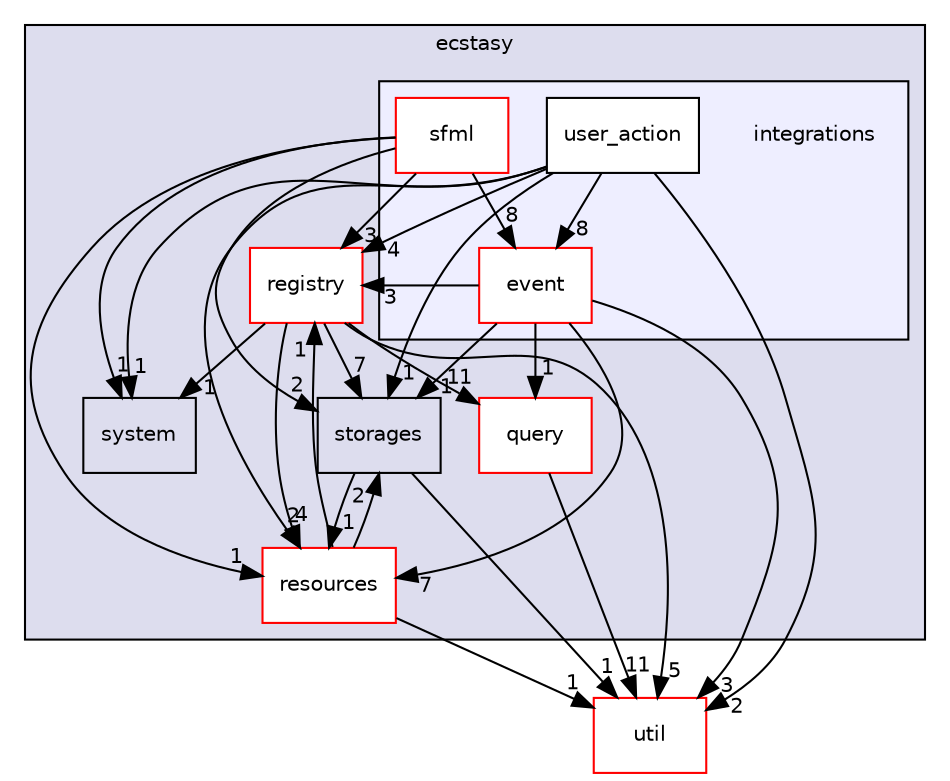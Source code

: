 digraph "src/ecstasy/integrations" {
  compound=true
  node [ fontsize="10", fontname="Helvetica"];
  edge [ labelfontsize="10", labelfontname="Helvetica"];
  subgraph clusterdir_6b0b9537e2784bce85aaa1605580a3a0 {
    graph [ bgcolor="#ddddee", pencolor="black", label="ecstasy" fontname="Helvetica", fontsize="10", URL="dir_6b0b9537e2784bce85aaa1605580a3a0.html"]
  dir_27d9dd95bf0309eb27f3bb61fbabadeb [shape=box label="registry" fillcolor="white" style="filled" color="red" URL="dir_27d9dd95bf0309eb27f3bb61fbabadeb.html"];
  dir_4a1419ba0e8125a1fc6aeccf1492e850 [shape=box label="storages" URL="dir_4a1419ba0e8125a1fc6aeccf1492e850.html"];
  dir_5392b01d02c3d4d0985a94f633790057 [shape=box label="query" fillcolor="white" style="filled" color="red" URL="dir_5392b01d02c3d4d0985a94f633790057.html"];
  dir_8c1a170fbd0a5283d7ed264cf6df56b3 [shape=box label="resources" fillcolor="white" style="filled" color="red" URL="dir_8c1a170fbd0a5283d7ed264cf6df56b3.html"];
  dir_bb1f71bfffde0d1688dd5f7686f27ec6 [shape=box label="system" URL="dir_bb1f71bfffde0d1688dd5f7686f27ec6.html"];
  subgraph clusterdir_f15917d6366dfa96c32563b53409824a {
    graph [ bgcolor="#eeeeff", pencolor="black", label="" URL="dir_f15917d6366dfa96c32563b53409824a.html"];
    dir_f15917d6366dfa96c32563b53409824a [shape=plaintext label="integrations"];
  dir_183c73d974247df0fabaedf6b9eb94ef [shape=box label="event" fillcolor="white" style="filled" color="red" URL="dir_183c73d974247df0fabaedf6b9eb94ef.html"];
  dir_51c06735119cb26e5f04dc30c3de2d57 [shape=box label="sfml" fillcolor="white" style="filled" color="red" URL="dir_51c06735119cb26e5f04dc30c3de2d57.html"];
  dir_da07c146226cec2bcba924cc27644298 [shape=box label="user_action" fillcolor="white" style="filled" URL="dir_da07c146226cec2bcba924cc27644298.html"];
  }
  }
  dir_b7878ad5ecbf2506f4125b9d34c97e45 [shape=box label="util" fillcolor="white" style="filled" color="red" URL="dir_b7878ad5ecbf2506f4125b9d34c97e45.html"];
  dir_5392b01d02c3d4d0985a94f633790057->dir_b7878ad5ecbf2506f4125b9d34c97e45 [headlabel="11", labeldistance=1.5 headhref="dir_000011_000026.html"];
  dir_4a1419ba0e8125a1fc6aeccf1492e850->dir_8c1a170fbd0a5283d7ed264cf6df56b3 [headlabel="1", labeldistance=1.5 headhref="dir_000020_000018.html"];
  dir_4a1419ba0e8125a1fc6aeccf1492e850->dir_b7878ad5ecbf2506f4125b9d34c97e45 [headlabel="1", labeldistance=1.5 headhref="dir_000020_000026.html"];
  dir_8c1a170fbd0a5283d7ed264cf6df56b3->dir_27d9dd95bf0309eb27f3bb61fbabadeb [headlabel="1", labeldistance=1.5 headhref="dir_000018_000015.html"];
  dir_8c1a170fbd0a5283d7ed264cf6df56b3->dir_4a1419ba0e8125a1fc6aeccf1492e850 [headlabel="2", labeldistance=1.5 headhref="dir_000018_000020.html"];
  dir_8c1a170fbd0a5283d7ed264cf6df56b3->dir_b7878ad5ecbf2506f4125b9d34c97e45 [headlabel="1", labeldistance=1.5 headhref="dir_000018_000026.html"];
  dir_27d9dd95bf0309eb27f3bb61fbabadeb->dir_4a1419ba0e8125a1fc6aeccf1492e850 [headlabel="7", labeldistance=1.5 headhref="dir_000015_000020.html"];
  dir_27d9dd95bf0309eb27f3bb61fbabadeb->dir_5392b01d02c3d4d0985a94f633790057 [headlabel="11", labeldistance=1.5 headhref="dir_000015_000011.html"];
  dir_27d9dd95bf0309eb27f3bb61fbabadeb->dir_8c1a170fbd0a5283d7ed264cf6df56b3 [headlabel="4", labeldistance=1.5 headhref="dir_000015_000018.html"];
  dir_27d9dd95bf0309eb27f3bb61fbabadeb->dir_b7878ad5ecbf2506f4125b9d34c97e45 [headlabel="5", labeldistance=1.5 headhref="dir_000015_000026.html"];
  dir_27d9dd95bf0309eb27f3bb61fbabadeb->dir_bb1f71bfffde0d1688dd5f7686f27ec6 [headlabel="1", labeldistance=1.5 headhref="dir_000015_000025.html"];
  dir_183c73d974247df0fabaedf6b9eb94ef->dir_27d9dd95bf0309eb27f3bb61fbabadeb [headlabel="3", labeldistance=1.5 headhref="dir_000003_000015.html"];
  dir_183c73d974247df0fabaedf6b9eb94ef->dir_4a1419ba0e8125a1fc6aeccf1492e850 [headlabel="1", labeldistance=1.5 headhref="dir_000003_000020.html"];
  dir_183c73d974247df0fabaedf6b9eb94ef->dir_5392b01d02c3d4d0985a94f633790057 [headlabel="1", labeldistance=1.5 headhref="dir_000003_000011.html"];
  dir_183c73d974247df0fabaedf6b9eb94ef->dir_8c1a170fbd0a5283d7ed264cf6df56b3 [headlabel="7", labeldistance=1.5 headhref="dir_000003_000018.html"];
  dir_183c73d974247df0fabaedf6b9eb94ef->dir_b7878ad5ecbf2506f4125b9d34c97e45 [headlabel="3", labeldistance=1.5 headhref="dir_000003_000026.html"];
  dir_51c06735119cb26e5f04dc30c3de2d57->dir_183c73d974247df0fabaedf6b9eb94ef [headlabel="8", labeldistance=1.5 headhref="dir_000007_000003.html"];
  dir_51c06735119cb26e5f04dc30c3de2d57->dir_27d9dd95bf0309eb27f3bb61fbabadeb [headlabel="3", labeldistance=1.5 headhref="dir_000007_000015.html"];
  dir_51c06735119cb26e5f04dc30c3de2d57->dir_4a1419ba0e8125a1fc6aeccf1492e850 [headlabel="2", labeldistance=1.5 headhref="dir_000007_000020.html"];
  dir_51c06735119cb26e5f04dc30c3de2d57->dir_8c1a170fbd0a5283d7ed264cf6df56b3 [headlabel="1", labeldistance=1.5 headhref="dir_000007_000018.html"];
  dir_51c06735119cb26e5f04dc30c3de2d57->dir_bb1f71bfffde0d1688dd5f7686f27ec6 [headlabel="1", labeldistance=1.5 headhref="dir_000007_000025.html"];
  dir_da07c146226cec2bcba924cc27644298->dir_183c73d974247df0fabaedf6b9eb94ef [headlabel="8", labeldistance=1.5 headhref="dir_000024_000003.html"];
  dir_da07c146226cec2bcba924cc27644298->dir_27d9dd95bf0309eb27f3bb61fbabadeb [headlabel="4", labeldistance=1.5 headhref="dir_000024_000015.html"];
  dir_da07c146226cec2bcba924cc27644298->dir_4a1419ba0e8125a1fc6aeccf1492e850 [headlabel="1", labeldistance=1.5 headhref="dir_000024_000020.html"];
  dir_da07c146226cec2bcba924cc27644298->dir_8c1a170fbd0a5283d7ed264cf6df56b3 [headlabel="2", labeldistance=1.5 headhref="dir_000024_000018.html"];
  dir_da07c146226cec2bcba924cc27644298->dir_b7878ad5ecbf2506f4125b9d34c97e45 [headlabel="2", labeldistance=1.5 headhref="dir_000024_000026.html"];
  dir_da07c146226cec2bcba924cc27644298->dir_bb1f71bfffde0d1688dd5f7686f27ec6 [headlabel="1", labeldistance=1.5 headhref="dir_000024_000025.html"];
}
